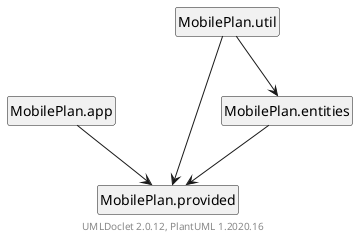 @startuml
    set namespaceSeparator none
    hide circle
    hide empty fields
    hide empty methods

    MobilePlan.app --> MobilePlan.provided
    MobilePlan.entities --> MobilePlan.provided
    MobilePlan.util --> MobilePlan.provided
    MobilePlan.util --> MobilePlan.entities

    ' Package links
    class "MobilePlan.app" [[MobilePlan/app/package-summary.html]] {
    }
    class "MobilePlan.provided" [[MobilePlan/provided/package-summary.html]] {
    }
    class "MobilePlan.entities" [[MobilePlan/entities/package-summary.html]] {
    }
    class "MobilePlan.util" [[MobilePlan/util/package-summary.html]] {
    }

    center footer UMLDoclet 2.0.12, PlantUML 1.2020.16
@enduml
